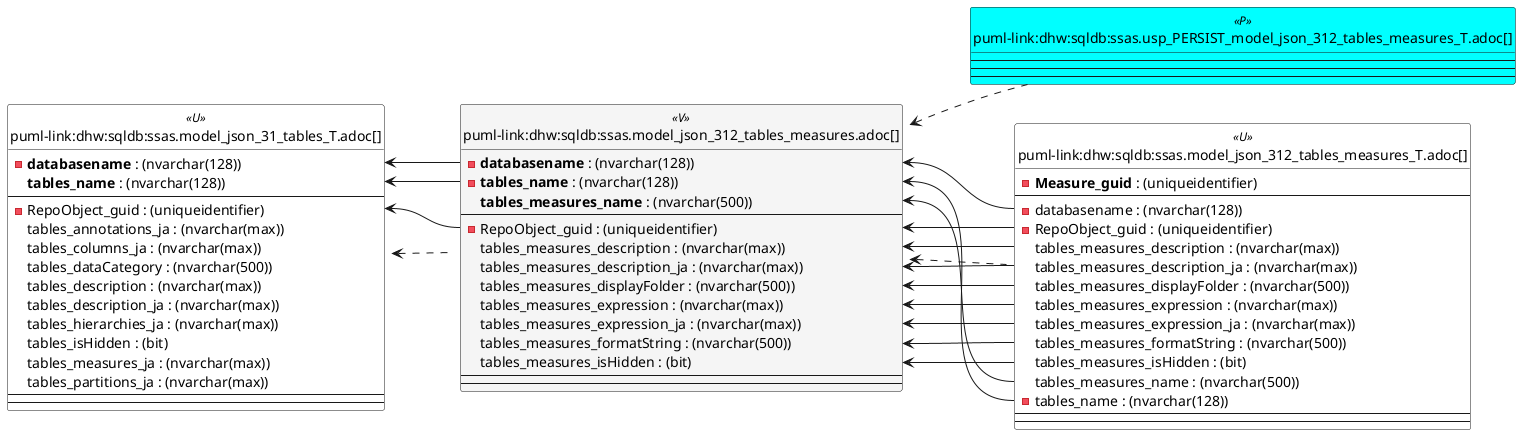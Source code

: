 @startuml
left to right direction
'top to bottom direction
hide circle
'avoide "." issues:
set namespaceSeparator none


skinparam class {
  BackgroundColor White
  BackgroundColor<<FN>> Yellow
  BackgroundColor<<FS>> Yellow
  BackgroundColor<<FT>> LightGray
  BackgroundColor<<IF>> Yellow
  BackgroundColor<<IS>> Yellow
  BackgroundColor<<P>> Aqua
  BackgroundColor<<PC>> Aqua
  BackgroundColor<<SN>> Yellow
  BackgroundColor<<SO>> SlateBlue
  BackgroundColor<<TF>> LightGray
  BackgroundColor<<TR>> Tomato
  BackgroundColor<<U>> White
  BackgroundColor<<V>> WhiteSmoke
  BackgroundColor<<X>> Aqua
  BackgroundColor<<external>> AliceBlue
}


entity "puml-link:dhw:sqldb:ssas.model_json_31_tables_T.adoc[]" as ssas.model_json_31_tables_T << U >> {
  - **databasename** : (nvarchar(128))
  **tables_name** : (nvarchar(128))
  --
  - RepoObject_guid : (uniqueidentifier)
  tables_annotations_ja : (nvarchar(max))
  tables_columns_ja : (nvarchar(max))
  tables_dataCategory : (nvarchar(500))
  tables_description : (nvarchar(max))
  tables_description_ja : (nvarchar(max))
  tables_hierarchies_ja : (nvarchar(max))
  tables_isHidden : (bit)
  tables_measures_ja : (nvarchar(max))
  tables_partitions_ja : (nvarchar(max))
  --
  --
}

entity "puml-link:dhw:sqldb:ssas.model_json_312_tables_measures.adoc[]" as ssas.model_json_312_tables_measures << V >> {
  - **databasename** : (nvarchar(128))
  - **tables_name** : (nvarchar(128))
  **tables_measures_name** : (nvarchar(500))
  --
  - RepoObject_guid : (uniqueidentifier)
  tables_measures_description : (nvarchar(max))
  tables_measures_description_ja : (nvarchar(max))
  tables_measures_displayFolder : (nvarchar(500))
  tables_measures_expression : (nvarchar(max))
  tables_measures_expression_ja : (nvarchar(max))
  tables_measures_formatString : (nvarchar(500))
  tables_measures_isHidden : (bit)
  --
  --
}

entity "puml-link:dhw:sqldb:ssas.model_json_312_tables_measures_T.adoc[]" as ssas.model_json_312_tables_measures_T << U >> {
  - **Measure_guid** : (uniqueidentifier)
  --
  - databasename : (nvarchar(128))
  - RepoObject_guid : (uniqueidentifier)
  tables_measures_description : (nvarchar(max))
  tables_measures_description_ja : (nvarchar(max))
  tables_measures_displayFolder : (nvarchar(500))
  tables_measures_expression : (nvarchar(max))
  tables_measures_expression_ja : (nvarchar(max))
  tables_measures_formatString : (nvarchar(500))
  tables_measures_isHidden : (bit)
  tables_measures_name : (nvarchar(500))
  - tables_name : (nvarchar(128))
  --
  --
}

entity "puml-link:dhw:sqldb:ssas.usp_PERSIST_model_json_312_tables_measures_T.adoc[]" as ssas.usp_PERSIST_model_json_312_tables_measures_T << P >> {
  --
  --
  --
}

ssas.model_json_31_tables_T <.. ssas.model_json_312_tables_measures
ssas.model_json_312_tables_measures <.. ssas.model_json_312_tables_measures_T
ssas.model_json_312_tables_measures <.. ssas.usp_PERSIST_model_json_312_tables_measures_T
"ssas.model_json_31_tables_T::databasename" <-- "ssas.model_json_312_tables_measures::databasename"
"ssas.model_json_31_tables_T::RepoObject_guid" <-- "ssas.model_json_312_tables_measures::RepoObject_guid"
"ssas.model_json_31_tables_T::tables_name" <-- "ssas.model_json_312_tables_measures::tables_name"
"ssas.model_json_312_tables_measures::databasename" <-- "ssas.model_json_312_tables_measures_T::databasename"
"ssas.model_json_312_tables_measures::RepoObject_guid" <-- "ssas.model_json_312_tables_measures_T::RepoObject_guid"
"ssas.model_json_312_tables_measures::tables_measures_description" <-- "ssas.model_json_312_tables_measures_T::tables_measures_description"
"ssas.model_json_312_tables_measures::tables_measures_description_ja" <-- "ssas.model_json_312_tables_measures_T::tables_measures_description_ja"
"ssas.model_json_312_tables_measures::tables_measures_displayFolder" <-- "ssas.model_json_312_tables_measures_T::tables_measures_displayFolder"
"ssas.model_json_312_tables_measures::tables_measures_expression" <-- "ssas.model_json_312_tables_measures_T::tables_measures_expression"
"ssas.model_json_312_tables_measures::tables_measures_expression_ja" <-- "ssas.model_json_312_tables_measures_T::tables_measures_expression_ja"
"ssas.model_json_312_tables_measures::tables_measures_formatString" <-- "ssas.model_json_312_tables_measures_T::tables_measures_formatString"
"ssas.model_json_312_tables_measures::tables_measures_isHidden" <-- "ssas.model_json_312_tables_measures_T::tables_measures_isHidden"
"ssas.model_json_312_tables_measures::tables_measures_name" <-- "ssas.model_json_312_tables_measures_T::tables_measures_name"
"ssas.model_json_312_tables_measures::tables_name" <-- "ssas.model_json_312_tables_measures_T::tables_name"
@enduml

